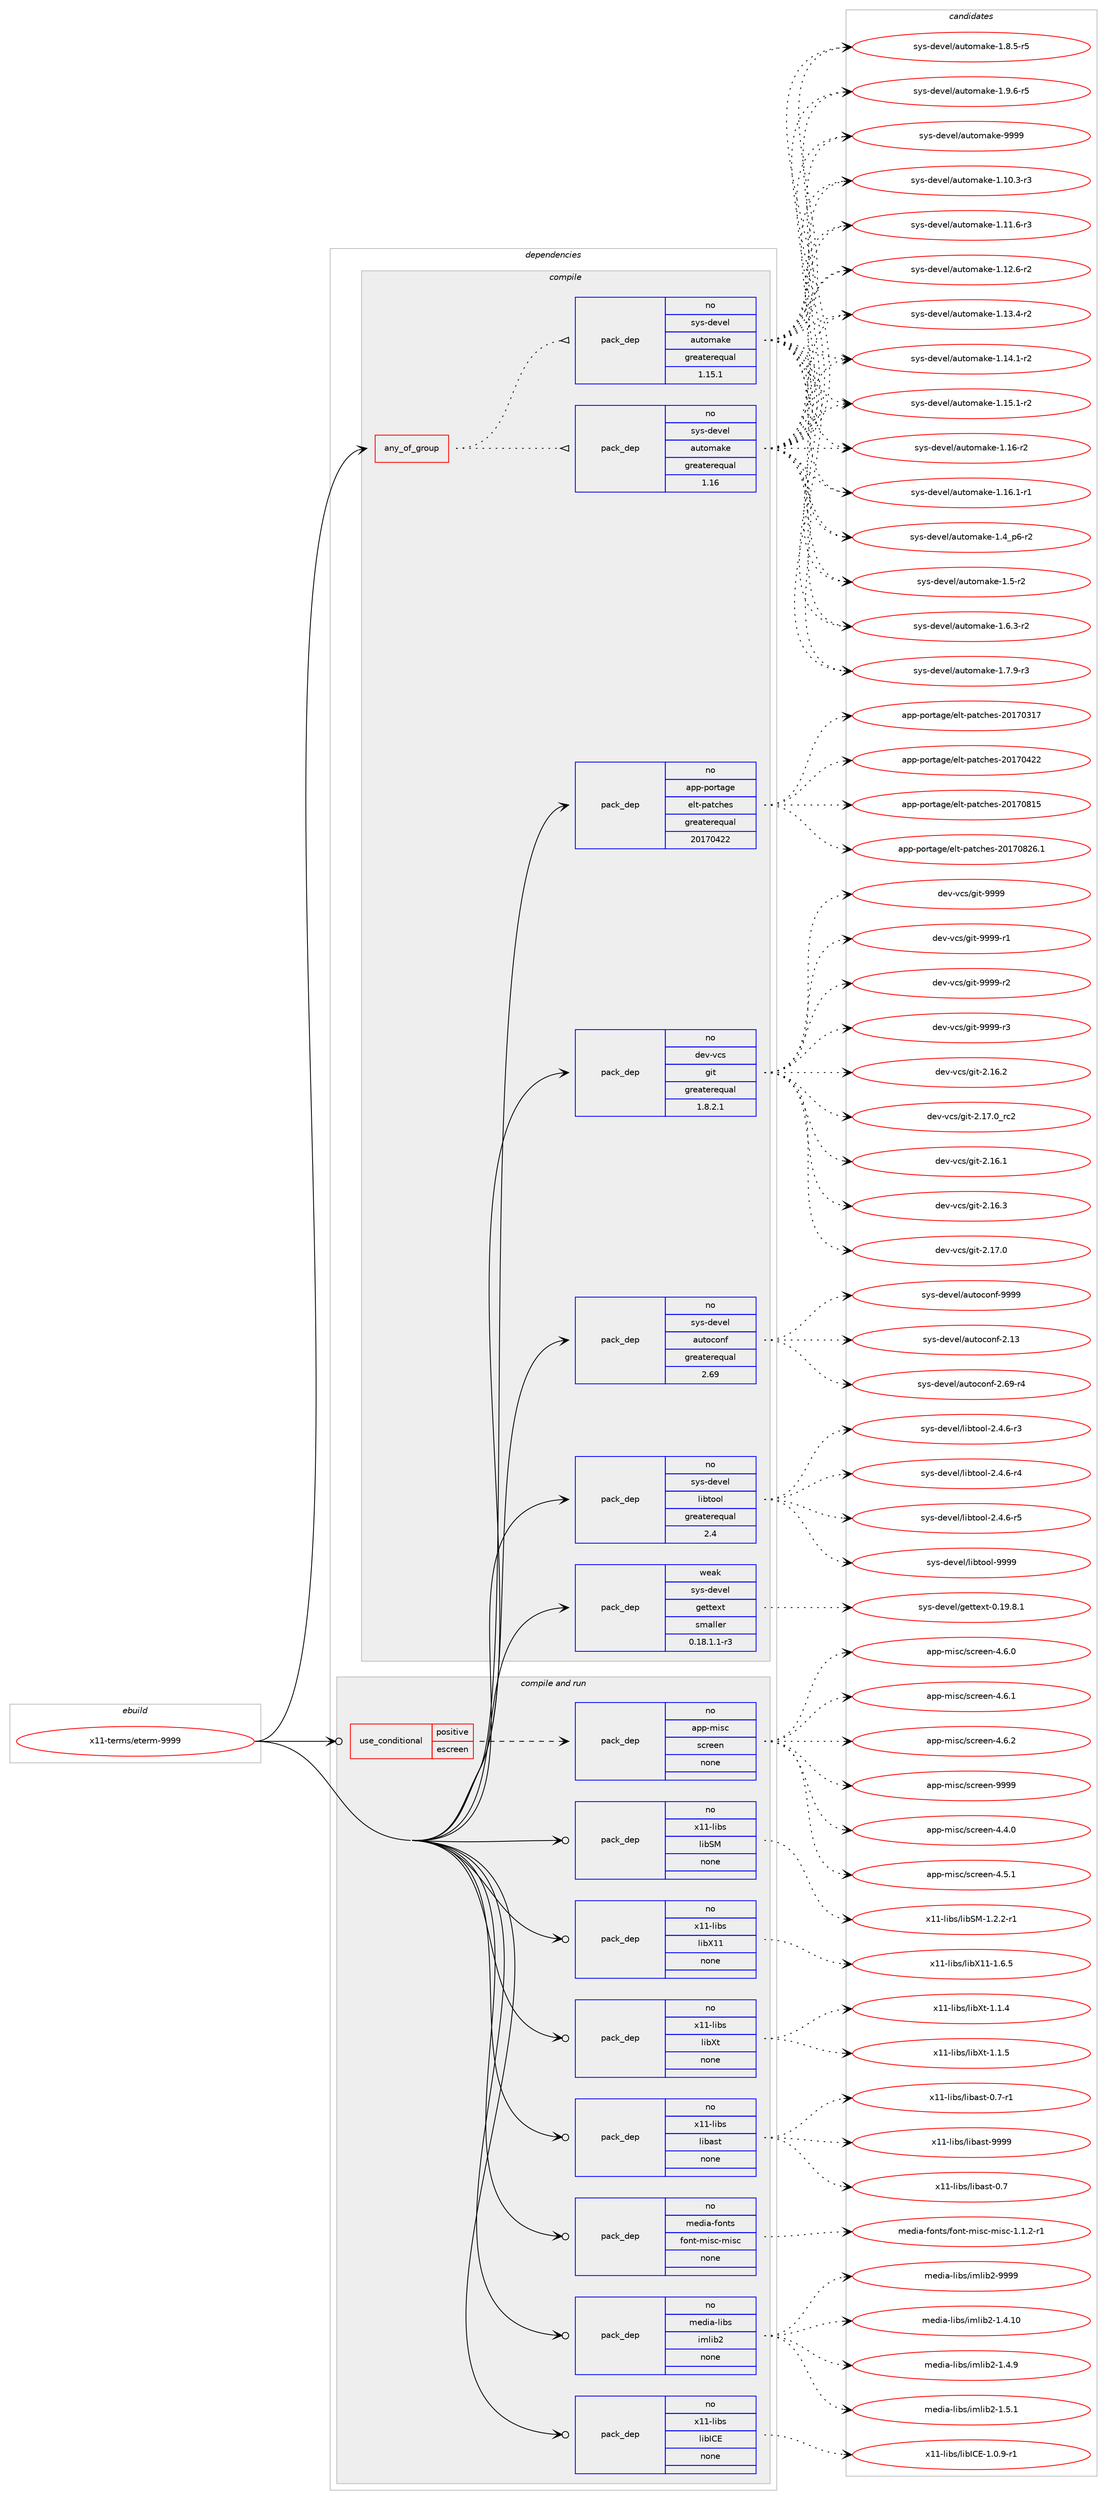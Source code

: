 digraph prolog {

# *************
# Graph options
# *************

newrank=true;
concentrate=true;
compound=true;
graph [rankdir=LR,fontname=Helvetica,fontsize=10,ranksep=1.5];#, ranksep=2.5, nodesep=0.2];
edge  [arrowhead=vee];
node  [fontname=Helvetica,fontsize=10];

# **********
# The ebuild
# **********

subgraph cluster_leftcol {
color=gray;
rank=same;
label=<<i>ebuild</i>>;
id [label="x11-terms/eterm-9999", color=red, width=4, href="../x11-terms/eterm-9999.svg"];
}

# ****************
# The dependencies
# ****************

subgraph cluster_midcol {
color=gray;
label=<<i>dependencies</i>>;
subgraph cluster_compile {
fillcolor="#eeeeee";
style=filled;
label=<<i>compile</i>>;
subgraph any157 {
dependency11237 [label=<<TABLE BORDER="0" CELLBORDER="1" CELLSPACING="0" CELLPADDING="4"><TR><TD CELLPADDING="10">any_of_group</TD></TR></TABLE>>, shape=none, color=red];subgraph pack9818 {
dependency11238 [label=<<TABLE BORDER="0" CELLBORDER="1" CELLSPACING="0" CELLPADDING="4" WIDTH="220"><TR><TD ROWSPAN="6" CELLPADDING="30">pack_dep</TD></TR><TR><TD WIDTH="110">no</TD></TR><TR><TD>sys-devel</TD></TR><TR><TD>automake</TD></TR><TR><TD>greaterequal</TD></TR><TR><TD>1.16</TD></TR></TABLE>>, shape=none, color=blue];
}
dependency11237:e -> dependency11238:w [weight=20,style="dotted",arrowhead="oinv"];
subgraph pack9819 {
dependency11239 [label=<<TABLE BORDER="0" CELLBORDER="1" CELLSPACING="0" CELLPADDING="4" WIDTH="220"><TR><TD ROWSPAN="6" CELLPADDING="30">pack_dep</TD></TR><TR><TD WIDTH="110">no</TD></TR><TR><TD>sys-devel</TD></TR><TR><TD>automake</TD></TR><TR><TD>greaterequal</TD></TR><TR><TD>1.15.1</TD></TR></TABLE>>, shape=none, color=blue];
}
dependency11237:e -> dependency11239:w [weight=20,style="dotted",arrowhead="oinv"];
}
id:e -> dependency11237:w [weight=20,style="solid",arrowhead="vee"];
subgraph pack9820 {
dependency11240 [label=<<TABLE BORDER="0" CELLBORDER="1" CELLSPACING="0" CELLPADDING="4" WIDTH="220"><TR><TD ROWSPAN="6" CELLPADDING="30">pack_dep</TD></TR><TR><TD WIDTH="110">no</TD></TR><TR><TD>app-portage</TD></TR><TR><TD>elt-patches</TD></TR><TR><TD>greaterequal</TD></TR><TR><TD>20170422</TD></TR></TABLE>>, shape=none, color=blue];
}
id:e -> dependency11240:w [weight=20,style="solid",arrowhead="vee"];
subgraph pack9821 {
dependency11241 [label=<<TABLE BORDER="0" CELLBORDER="1" CELLSPACING="0" CELLPADDING="4" WIDTH="220"><TR><TD ROWSPAN="6" CELLPADDING="30">pack_dep</TD></TR><TR><TD WIDTH="110">no</TD></TR><TR><TD>dev-vcs</TD></TR><TR><TD>git</TD></TR><TR><TD>greaterequal</TD></TR><TR><TD>1.8.2.1</TD></TR></TABLE>>, shape=none, color=blue];
}
id:e -> dependency11241:w [weight=20,style="solid",arrowhead="vee"];
subgraph pack9822 {
dependency11242 [label=<<TABLE BORDER="0" CELLBORDER="1" CELLSPACING="0" CELLPADDING="4" WIDTH="220"><TR><TD ROWSPAN="6" CELLPADDING="30">pack_dep</TD></TR><TR><TD WIDTH="110">no</TD></TR><TR><TD>sys-devel</TD></TR><TR><TD>autoconf</TD></TR><TR><TD>greaterequal</TD></TR><TR><TD>2.69</TD></TR></TABLE>>, shape=none, color=blue];
}
id:e -> dependency11242:w [weight=20,style="solid",arrowhead="vee"];
subgraph pack9823 {
dependency11243 [label=<<TABLE BORDER="0" CELLBORDER="1" CELLSPACING="0" CELLPADDING="4" WIDTH="220"><TR><TD ROWSPAN="6" CELLPADDING="30">pack_dep</TD></TR><TR><TD WIDTH="110">no</TD></TR><TR><TD>sys-devel</TD></TR><TR><TD>libtool</TD></TR><TR><TD>greaterequal</TD></TR><TR><TD>2.4</TD></TR></TABLE>>, shape=none, color=blue];
}
id:e -> dependency11243:w [weight=20,style="solid",arrowhead="vee"];
subgraph pack9824 {
dependency11244 [label=<<TABLE BORDER="0" CELLBORDER="1" CELLSPACING="0" CELLPADDING="4" WIDTH="220"><TR><TD ROWSPAN="6" CELLPADDING="30">pack_dep</TD></TR><TR><TD WIDTH="110">weak</TD></TR><TR><TD>sys-devel</TD></TR><TR><TD>gettext</TD></TR><TR><TD>smaller</TD></TR><TR><TD>0.18.1.1-r3</TD></TR></TABLE>>, shape=none, color=blue];
}
id:e -> dependency11244:w [weight=20,style="solid",arrowhead="vee"];
}
subgraph cluster_compileandrun {
fillcolor="#eeeeee";
style=filled;
label=<<i>compile and run</i>>;
subgraph cond1243 {
dependency11245 [label=<<TABLE BORDER="0" CELLBORDER="1" CELLSPACING="0" CELLPADDING="4"><TR><TD ROWSPAN="3" CELLPADDING="10">use_conditional</TD></TR><TR><TD>positive</TD></TR><TR><TD>escreen</TD></TR></TABLE>>, shape=none, color=red];
subgraph pack9825 {
dependency11246 [label=<<TABLE BORDER="0" CELLBORDER="1" CELLSPACING="0" CELLPADDING="4" WIDTH="220"><TR><TD ROWSPAN="6" CELLPADDING="30">pack_dep</TD></TR><TR><TD WIDTH="110">no</TD></TR><TR><TD>app-misc</TD></TR><TR><TD>screen</TD></TR><TR><TD>none</TD></TR><TR><TD></TD></TR></TABLE>>, shape=none, color=blue];
}
dependency11245:e -> dependency11246:w [weight=20,style="dashed",arrowhead="vee"];
}
id:e -> dependency11245:w [weight=20,style="solid",arrowhead="odotvee"];
subgraph pack9826 {
dependency11247 [label=<<TABLE BORDER="0" CELLBORDER="1" CELLSPACING="0" CELLPADDING="4" WIDTH="220"><TR><TD ROWSPAN="6" CELLPADDING="30">pack_dep</TD></TR><TR><TD WIDTH="110">no</TD></TR><TR><TD>media-fonts</TD></TR><TR><TD>font-misc-misc</TD></TR><TR><TD>none</TD></TR><TR><TD></TD></TR></TABLE>>, shape=none, color=blue];
}
id:e -> dependency11247:w [weight=20,style="solid",arrowhead="odotvee"];
subgraph pack9827 {
dependency11248 [label=<<TABLE BORDER="0" CELLBORDER="1" CELLSPACING="0" CELLPADDING="4" WIDTH="220"><TR><TD ROWSPAN="6" CELLPADDING="30">pack_dep</TD></TR><TR><TD WIDTH="110">no</TD></TR><TR><TD>media-libs</TD></TR><TR><TD>imlib2</TD></TR><TR><TD>none</TD></TR><TR><TD></TD></TR></TABLE>>, shape=none, color=blue];
}
id:e -> dependency11248:w [weight=20,style="solid",arrowhead="odotvee"];
subgraph pack9828 {
dependency11249 [label=<<TABLE BORDER="0" CELLBORDER="1" CELLSPACING="0" CELLPADDING="4" WIDTH="220"><TR><TD ROWSPAN="6" CELLPADDING="30">pack_dep</TD></TR><TR><TD WIDTH="110">no</TD></TR><TR><TD>x11-libs</TD></TR><TR><TD>libICE</TD></TR><TR><TD>none</TD></TR><TR><TD></TD></TR></TABLE>>, shape=none, color=blue];
}
id:e -> dependency11249:w [weight=20,style="solid",arrowhead="odotvee"];
subgraph pack9829 {
dependency11250 [label=<<TABLE BORDER="0" CELLBORDER="1" CELLSPACING="0" CELLPADDING="4" WIDTH="220"><TR><TD ROWSPAN="6" CELLPADDING="30">pack_dep</TD></TR><TR><TD WIDTH="110">no</TD></TR><TR><TD>x11-libs</TD></TR><TR><TD>libSM</TD></TR><TR><TD>none</TD></TR><TR><TD></TD></TR></TABLE>>, shape=none, color=blue];
}
id:e -> dependency11250:w [weight=20,style="solid",arrowhead="odotvee"];
subgraph pack9830 {
dependency11251 [label=<<TABLE BORDER="0" CELLBORDER="1" CELLSPACING="0" CELLPADDING="4" WIDTH="220"><TR><TD ROWSPAN="6" CELLPADDING="30">pack_dep</TD></TR><TR><TD WIDTH="110">no</TD></TR><TR><TD>x11-libs</TD></TR><TR><TD>libX11</TD></TR><TR><TD>none</TD></TR><TR><TD></TD></TR></TABLE>>, shape=none, color=blue];
}
id:e -> dependency11251:w [weight=20,style="solid",arrowhead="odotvee"];
subgraph pack9831 {
dependency11252 [label=<<TABLE BORDER="0" CELLBORDER="1" CELLSPACING="0" CELLPADDING="4" WIDTH="220"><TR><TD ROWSPAN="6" CELLPADDING="30">pack_dep</TD></TR><TR><TD WIDTH="110">no</TD></TR><TR><TD>x11-libs</TD></TR><TR><TD>libXt</TD></TR><TR><TD>none</TD></TR><TR><TD></TD></TR></TABLE>>, shape=none, color=blue];
}
id:e -> dependency11252:w [weight=20,style="solid",arrowhead="odotvee"];
subgraph pack9832 {
dependency11253 [label=<<TABLE BORDER="0" CELLBORDER="1" CELLSPACING="0" CELLPADDING="4" WIDTH="220"><TR><TD ROWSPAN="6" CELLPADDING="30">pack_dep</TD></TR><TR><TD WIDTH="110">no</TD></TR><TR><TD>x11-libs</TD></TR><TR><TD>libast</TD></TR><TR><TD>none</TD></TR><TR><TD></TD></TR></TABLE>>, shape=none, color=blue];
}
id:e -> dependency11253:w [weight=20,style="solid",arrowhead="odotvee"];
}
subgraph cluster_run {
fillcolor="#eeeeee";
style=filled;
label=<<i>run</i>>;
}
}

# **************
# The candidates
# **************

subgraph cluster_choices {
rank=same;
color=gray;
label=<<i>candidates</i>>;

subgraph choice9818 {
color=black;
nodesep=1;
choice11512111545100101118101108479711711611110997107101454946494846514511451 [label="sys-devel/automake-1.10.3-r3", color=red, width=4,href="../sys-devel/automake-1.10.3-r3.svg"];
choice11512111545100101118101108479711711611110997107101454946494946544511451 [label="sys-devel/automake-1.11.6-r3", color=red, width=4,href="../sys-devel/automake-1.11.6-r3.svg"];
choice11512111545100101118101108479711711611110997107101454946495046544511450 [label="sys-devel/automake-1.12.6-r2", color=red, width=4,href="../sys-devel/automake-1.12.6-r2.svg"];
choice11512111545100101118101108479711711611110997107101454946495146524511450 [label="sys-devel/automake-1.13.4-r2", color=red, width=4,href="../sys-devel/automake-1.13.4-r2.svg"];
choice11512111545100101118101108479711711611110997107101454946495246494511450 [label="sys-devel/automake-1.14.1-r2", color=red, width=4,href="../sys-devel/automake-1.14.1-r2.svg"];
choice11512111545100101118101108479711711611110997107101454946495346494511450 [label="sys-devel/automake-1.15.1-r2", color=red, width=4,href="../sys-devel/automake-1.15.1-r2.svg"];
choice1151211154510010111810110847971171161111099710710145494649544511450 [label="sys-devel/automake-1.16-r2", color=red, width=4,href="../sys-devel/automake-1.16-r2.svg"];
choice11512111545100101118101108479711711611110997107101454946495446494511449 [label="sys-devel/automake-1.16.1-r1", color=red, width=4,href="../sys-devel/automake-1.16.1-r1.svg"];
choice115121115451001011181011084797117116111109971071014549465295112544511450 [label="sys-devel/automake-1.4_p6-r2", color=red, width=4,href="../sys-devel/automake-1.4_p6-r2.svg"];
choice11512111545100101118101108479711711611110997107101454946534511450 [label="sys-devel/automake-1.5-r2", color=red, width=4,href="../sys-devel/automake-1.5-r2.svg"];
choice115121115451001011181011084797117116111109971071014549465446514511450 [label="sys-devel/automake-1.6.3-r2", color=red, width=4,href="../sys-devel/automake-1.6.3-r2.svg"];
choice115121115451001011181011084797117116111109971071014549465546574511451 [label="sys-devel/automake-1.7.9-r3", color=red, width=4,href="../sys-devel/automake-1.7.9-r3.svg"];
choice115121115451001011181011084797117116111109971071014549465646534511453 [label="sys-devel/automake-1.8.5-r5", color=red, width=4,href="../sys-devel/automake-1.8.5-r5.svg"];
choice115121115451001011181011084797117116111109971071014549465746544511453 [label="sys-devel/automake-1.9.6-r5", color=red, width=4,href="../sys-devel/automake-1.9.6-r5.svg"];
choice115121115451001011181011084797117116111109971071014557575757 [label="sys-devel/automake-9999", color=red, width=4,href="../sys-devel/automake-9999.svg"];
dependency11238:e -> choice11512111545100101118101108479711711611110997107101454946494846514511451:w [style=dotted,weight="100"];
dependency11238:e -> choice11512111545100101118101108479711711611110997107101454946494946544511451:w [style=dotted,weight="100"];
dependency11238:e -> choice11512111545100101118101108479711711611110997107101454946495046544511450:w [style=dotted,weight="100"];
dependency11238:e -> choice11512111545100101118101108479711711611110997107101454946495146524511450:w [style=dotted,weight="100"];
dependency11238:e -> choice11512111545100101118101108479711711611110997107101454946495246494511450:w [style=dotted,weight="100"];
dependency11238:e -> choice11512111545100101118101108479711711611110997107101454946495346494511450:w [style=dotted,weight="100"];
dependency11238:e -> choice1151211154510010111810110847971171161111099710710145494649544511450:w [style=dotted,weight="100"];
dependency11238:e -> choice11512111545100101118101108479711711611110997107101454946495446494511449:w [style=dotted,weight="100"];
dependency11238:e -> choice115121115451001011181011084797117116111109971071014549465295112544511450:w [style=dotted,weight="100"];
dependency11238:e -> choice11512111545100101118101108479711711611110997107101454946534511450:w [style=dotted,weight="100"];
dependency11238:e -> choice115121115451001011181011084797117116111109971071014549465446514511450:w [style=dotted,weight="100"];
dependency11238:e -> choice115121115451001011181011084797117116111109971071014549465546574511451:w [style=dotted,weight="100"];
dependency11238:e -> choice115121115451001011181011084797117116111109971071014549465646534511453:w [style=dotted,weight="100"];
dependency11238:e -> choice115121115451001011181011084797117116111109971071014549465746544511453:w [style=dotted,weight="100"];
dependency11238:e -> choice115121115451001011181011084797117116111109971071014557575757:w [style=dotted,weight="100"];
}
subgraph choice9819 {
color=black;
nodesep=1;
choice11512111545100101118101108479711711611110997107101454946494846514511451 [label="sys-devel/automake-1.10.3-r3", color=red, width=4,href="../sys-devel/automake-1.10.3-r3.svg"];
choice11512111545100101118101108479711711611110997107101454946494946544511451 [label="sys-devel/automake-1.11.6-r3", color=red, width=4,href="../sys-devel/automake-1.11.6-r3.svg"];
choice11512111545100101118101108479711711611110997107101454946495046544511450 [label="sys-devel/automake-1.12.6-r2", color=red, width=4,href="../sys-devel/automake-1.12.6-r2.svg"];
choice11512111545100101118101108479711711611110997107101454946495146524511450 [label="sys-devel/automake-1.13.4-r2", color=red, width=4,href="../sys-devel/automake-1.13.4-r2.svg"];
choice11512111545100101118101108479711711611110997107101454946495246494511450 [label="sys-devel/automake-1.14.1-r2", color=red, width=4,href="../sys-devel/automake-1.14.1-r2.svg"];
choice11512111545100101118101108479711711611110997107101454946495346494511450 [label="sys-devel/automake-1.15.1-r2", color=red, width=4,href="../sys-devel/automake-1.15.1-r2.svg"];
choice1151211154510010111810110847971171161111099710710145494649544511450 [label="sys-devel/automake-1.16-r2", color=red, width=4,href="../sys-devel/automake-1.16-r2.svg"];
choice11512111545100101118101108479711711611110997107101454946495446494511449 [label="sys-devel/automake-1.16.1-r1", color=red, width=4,href="../sys-devel/automake-1.16.1-r1.svg"];
choice115121115451001011181011084797117116111109971071014549465295112544511450 [label="sys-devel/automake-1.4_p6-r2", color=red, width=4,href="../sys-devel/automake-1.4_p6-r2.svg"];
choice11512111545100101118101108479711711611110997107101454946534511450 [label="sys-devel/automake-1.5-r2", color=red, width=4,href="../sys-devel/automake-1.5-r2.svg"];
choice115121115451001011181011084797117116111109971071014549465446514511450 [label="sys-devel/automake-1.6.3-r2", color=red, width=4,href="../sys-devel/automake-1.6.3-r2.svg"];
choice115121115451001011181011084797117116111109971071014549465546574511451 [label="sys-devel/automake-1.7.9-r3", color=red, width=4,href="../sys-devel/automake-1.7.9-r3.svg"];
choice115121115451001011181011084797117116111109971071014549465646534511453 [label="sys-devel/automake-1.8.5-r5", color=red, width=4,href="../sys-devel/automake-1.8.5-r5.svg"];
choice115121115451001011181011084797117116111109971071014549465746544511453 [label="sys-devel/automake-1.9.6-r5", color=red, width=4,href="../sys-devel/automake-1.9.6-r5.svg"];
choice115121115451001011181011084797117116111109971071014557575757 [label="sys-devel/automake-9999", color=red, width=4,href="../sys-devel/automake-9999.svg"];
dependency11239:e -> choice11512111545100101118101108479711711611110997107101454946494846514511451:w [style=dotted,weight="100"];
dependency11239:e -> choice11512111545100101118101108479711711611110997107101454946494946544511451:w [style=dotted,weight="100"];
dependency11239:e -> choice11512111545100101118101108479711711611110997107101454946495046544511450:w [style=dotted,weight="100"];
dependency11239:e -> choice11512111545100101118101108479711711611110997107101454946495146524511450:w [style=dotted,weight="100"];
dependency11239:e -> choice11512111545100101118101108479711711611110997107101454946495246494511450:w [style=dotted,weight="100"];
dependency11239:e -> choice11512111545100101118101108479711711611110997107101454946495346494511450:w [style=dotted,weight="100"];
dependency11239:e -> choice1151211154510010111810110847971171161111099710710145494649544511450:w [style=dotted,weight="100"];
dependency11239:e -> choice11512111545100101118101108479711711611110997107101454946495446494511449:w [style=dotted,weight="100"];
dependency11239:e -> choice115121115451001011181011084797117116111109971071014549465295112544511450:w [style=dotted,weight="100"];
dependency11239:e -> choice11512111545100101118101108479711711611110997107101454946534511450:w [style=dotted,weight="100"];
dependency11239:e -> choice115121115451001011181011084797117116111109971071014549465446514511450:w [style=dotted,weight="100"];
dependency11239:e -> choice115121115451001011181011084797117116111109971071014549465546574511451:w [style=dotted,weight="100"];
dependency11239:e -> choice115121115451001011181011084797117116111109971071014549465646534511453:w [style=dotted,weight="100"];
dependency11239:e -> choice115121115451001011181011084797117116111109971071014549465746544511453:w [style=dotted,weight="100"];
dependency11239:e -> choice115121115451001011181011084797117116111109971071014557575757:w [style=dotted,weight="100"];
}
subgraph choice9820 {
color=black;
nodesep=1;
choice97112112451121111141169710310147101108116451129711699104101115455048495548514955 [label="app-portage/elt-patches-20170317", color=red, width=4,href="../app-portage/elt-patches-20170317.svg"];
choice97112112451121111141169710310147101108116451129711699104101115455048495548525050 [label="app-portage/elt-patches-20170422", color=red, width=4,href="../app-portage/elt-patches-20170422.svg"];
choice97112112451121111141169710310147101108116451129711699104101115455048495548564953 [label="app-portage/elt-patches-20170815", color=red, width=4,href="../app-portage/elt-patches-20170815.svg"];
choice971121124511211111411697103101471011081164511297116991041011154550484955485650544649 [label="app-portage/elt-patches-20170826.1", color=red, width=4,href="../app-portage/elt-patches-20170826.1.svg"];
dependency11240:e -> choice97112112451121111141169710310147101108116451129711699104101115455048495548514955:w [style=dotted,weight="100"];
dependency11240:e -> choice97112112451121111141169710310147101108116451129711699104101115455048495548525050:w [style=dotted,weight="100"];
dependency11240:e -> choice97112112451121111141169710310147101108116451129711699104101115455048495548564953:w [style=dotted,weight="100"];
dependency11240:e -> choice971121124511211111411697103101471011081164511297116991041011154550484955485650544649:w [style=dotted,weight="100"];
}
subgraph choice9821 {
color=black;
nodesep=1;
choice10010111845118991154710310511645504649544650 [label="dev-vcs/git-2.16.2", color=red, width=4,href="../dev-vcs/git-2.16.2.svg"];
choice10010111845118991154710310511645504649554648951149950 [label="dev-vcs/git-2.17.0_rc2", color=red, width=4,href="../dev-vcs/git-2.17.0_rc2.svg"];
choice10010111845118991154710310511645504649544649 [label="dev-vcs/git-2.16.1", color=red, width=4,href="../dev-vcs/git-2.16.1.svg"];
choice10010111845118991154710310511645504649544651 [label="dev-vcs/git-2.16.3", color=red, width=4,href="../dev-vcs/git-2.16.3.svg"];
choice10010111845118991154710310511645504649554648 [label="dev-vcs/git-2.17.0", color=red, width=4,href="../dev-vcs/git-2.17.0.svg"];
choice1001011184511899115471031051164557575757 [label="dev-vcs/git-9999", color=red, width=4,href="../dev-vcs/git-9999.svg"];
choice10010111845118991154710310511645575757574511449 [label="dev-vcs/git-9999-r1", color=red, width=4,href="../dev-vcs/git-9999-r1.svg"];
choice10010111845118991154710310511645575757574511450 [label="dev-vcs/git-9999-r2", color=red, width=4,href="../dev-vcs/git-9999-r2.svg"];
choice10010111845118991154710310511645575757574511451 [label="dev-vcs/git-9999-r3", color=red, width=4,href="../dev-vcs/git-9999-r3.svg"];
dependency11241:e -> choice10010111845118991154710310511645504649544650:w [style=dotted,weight="100"];
dependency11241:e -> choice10010111845118991154710310511645504649554648951149950:w [style=dotted,weight="100"];
dependency11241:e -> choice10010111845118991154710310511645504649544649:w [style=dotted,weight="100"];
dependency11241:e -> choice10010111845118991154710310511645504649544651:w [style=dotted,weight="100"];
dependency11241:e -> choice10010111845118991154710310511645504649554648:w [style=dotted,weight="100"];
dependency11241:e -> choice1001011184511899115471031051164557575757:w [style=dotted,weight="100"];
dependency11241:e -> choice10010111845118991154710310511645575757574511449:w [style=dotted,weight="100"];
dependency11241:e -> choice10010111845118991154710310511645575757574511450:w [style=dotted,weight="100"];
dependency11241:e -> choice10010111845118991154710310511645575757574511451:w [style=dotted,weight="100"];
}
subgraph choice9822 {
color=black;
nodesep=1;
choice115121115451001011181011084797117116111991111101024550464951 [label="sys-devel/autoconf-2.13", color=red, width=4,href="../sys-devel/autoconf-2.13.svg"];
choice1151211154510010111810110847971171161119911111010245504654574511452 [label="sys-devel/autoconf-2.69-r4", color=red, width=4,href="../sys-devel/autoconf-2.69-r4.svg"];
choice115121115451001011181011084797117116111991111101024557575757 [label="sys-devel/autoconf-9999", color=red, width=4,href="../sys-devel/autoconf-9999.svg"];
dependency11242:e -> choice115121115451001011181011084797117116111991111101024550464951:w [style=dotted,weight="100"];
dependency11242:e -> choice1151211154510010111810110847971171161119911111010245504654574511452:w [style=dotted,weight="100"];
dependency11242:e -> choice115121115451001011181011084797117116111991111101024557575757:w [style=dotted,weight="100"];
}
subgraph choice9823 {
color=black;
nodesep=1;
choice1151211154510010111810110847108105981161111111084550465246544511451 [label="sys-devel/libtool-2.4.6-r3", color=red, width=4,href="../sys-devel/libtool-2.4.6-r3.svg"];
choice1151211154510010111810110847108105981161111111084550465246544511452 [label="sys-devel/libtool-2.4.6-r4", color=red, width=4,href="../sys-devel/libtool-2.4.6-r4.svg"];
choice1151211154510010111810110847108105981161111111084550465246544511453 [label="sys-devel/libtool-2.4.6-r5", color=red, width=4,href="../sys-devel/libtool-2.4.6-r5.svg"];
choice1151211154510010111810110847108105981161111111084557575757 [label="sys-devel/libtool-9999", color=red, width=4,href="../sys-devel/libtool-9999.svg"];
dependency11243:e -> choice1151211154510010111810110847108105981161111111084550465246544511451:w [style=dotted,weight="100"];
dependency11243:e -> choice1151211154510010111810110847108105981161111111084550465246544511452:w [style=dotted,weight="100"];
dependency11243:e -> choice1151211154510010111810110847108105981161111111084550465246544511453:w [style=dotted,weight="100"];
dependency11243:e -> choice1151211154510010111810110847108105981161111111084557575757:w [style=dotted,weight="100"];
}
subgraph choice9824 {
color=black;
nodesep=1;
choice1151211154510010111810110847103101116116101120116454846495746564649 [label="sys-devel/gettext-0.19.8.1", color=red, width=4,href="../sys-devel/gettext-0.19.8.1.svg"];
dependency11244:e -> choice1151211154510010111810110847103101116116101120116454846495746564649:w [style=dotted,weight="100"];
}
subgraph choice9825 {
color=black;
nodesep=1;
choice9711211245109105115994711599114101101110455246524648 [label="app-misc/screen-4.4.0", color=red, width=4,href="../app-misc/screen-4.4.0.svg"];
choice9711211245109105115994711599114101101110455246534649 [label="app-misc/screen-4.5.1", color=red, width=4,href="../app-misc/screen-4.5.1.svg"];
choice9711211245109105115994711599114101101110455246544648 [label="app-misc/screen-4.6.0", color=red, width=4,href="../app-misc/screen-4.6.0.svg"];
choice9711211245109105115994711599114101101110455246544649 [label="app-misc/screen-4.6.1", color=red, width=4,href="../app-misc/screen-4.6.1.svg"];
choice9711211245109105115994711599114101101110455246544650 [label="app-misc/screen-4.6.2", color=red, width=4,href="../app-misc/screen-4.6.2.svg"];
choice97112112451091051159947115991141011011104557575757 [label="app-misc/screen-9999", color=red, width=4,href="../app-misc/screen-9999.svg"];
dependency11246:e -> choice9711211245109105115994711599114101101110455246524648:w [style=dotted,weight="100"];
dependency11246:e -> choice9711211245109105115994711599114101101110455246534649:w [style=dotted,weight="100"];
dependency11246:e -> choice9711211245109105115994711599114101101110455246544648:w [style=dotted,weight="100"];
dependency11246:e -> choice9711211245109105115994711599114101101110455246544649:w [style=dotted,weight="100"];
dependency11246:e -> choice9711211245109105115994711599114101101110455246544650:w [style=dotted,weight="100"];
dependency11246:e -> choice97112112451091051159947115991141011011104557575757:w [style=dotted,weight="100"];
}
subgraph choice9826 {
color=black;
nodesep=1;
choice109101100105974510211111011611547102111110116451091051159945109105115994549464946504511449 [label="media-fonts/font-misc-misc-1.1.2-r1", color=red, width=4,href="../media-fonts/font-misc-misc-1.1.2-r1.svg"];
dependency11247:e -> choice109101100105974510211111011611547102111110116451091051159945109105115994549464946504511449:w [style=dotted,weight="100"];
}
subgraph choice9827 {
color=black;
nodesep=1;
choice10910110010597451081059811547105109108105985045494652464948 [label="media-libs/imlib2-1.4.10", color=red, width=4,href="../media-libs/imlib2-1.4.10.svg"];
choice109101100105974510810598115471051091081059850454946524657 [label="media-libs/imlib2-1.4.9", color=red, width=4,href="../media-libs/imlib2-1.4.9.svg"];
choice109101100105974510810598115471051091081059850454946534649 [label="media-libs/imlib2-1.5.1", color=red, width=4,href="../media-libs/imlib2-1.5.1.svg"];
choice1091011001059745108105981154710510910810598504557575757 [label="media-libs/imlib2-9999", color=red, width=4,href="../media-libs/imlib2-9999.svg"];
dependency11248:e -> choice10910110010597451081059811547105109108105985045494652464948:w [style=dotted,weight="100"];
dependency11248:e -> choice109101100105974510810598115471051091081059850454946524657:w [style=dotted,weight="100"];
dependency11248:e -> choice109101100105974510810598115471051091081059850454946534649:w [style=dotted,weight="100"];
dependency11248:e -> choice1091011001059745108105981154710510910810598504557575757:w [style=dotted,weight="100"];
}
subgraph choice9828 {
color=black;
nodesep=1;
choice1204949451081059811547108105987367694549464846574511449 [label="x11-libs/libICE-1.0.9-r1", color=red, width=4,href="../x11-libs/libICE-1.0.9-r1.svg"];
dependency11249:e -> choice1204949451081059811547108105987367694549464846574511449:w [style=dotted,weight="100"];
}
subgraph choice9829 {
color=black;
nodesep=1;
choice12049494510810598115471081059883774549465046504511449 [label="x11-libs/libSM-1.2.2-r1", color=red, width=4,href="../x11-libs/libSM-1.2.2-r1.svg"];
dependency11250:e -> choice12049494510810598115471081059883774549465046504511449:w [style=dotted,weight="100"];
}
subgraph choice9830 {
color=black;
nodesep=1;
choice120494945108105981154710810598884949454946544653 [label="x11-libs/libX11-1.6.5", color=red, width=4,href="../x11-libs/libX11-1.6.5.svg"];
dependency11251:e -> choice120494945108105981154710810598884949454946544653:w [style=dotted,weight="100"];
}
subgraph choice9831 {
color=black;
nodesep=1;
choice12049494510810598115471081059888116454946494652 [label="x11-libs/libXt-1.1.4", color=red, width=4,href="../x11-libs/libXt-1.1.4.svg"];
choice12049494510810598115471081059888116454946494653 [label="x11-libs/libXt-1.1.5", color=red, width=4,href="../x11-libs/libXt-1.1.5.svg"];
dependency11252:e -> choice12049494510810598115471081059888116454946494652:w [style=dotted,weight="100"];
dependency11252:e -> choice12049494510810598115471081059888116454946494653:w [style=dotted,weight="100"];
}
subgraph choice9832 {
color=black;
nodesep=1;
choice1204949451081059811547108105989711511645484655 [label="x11-libs/libast-0.7", color=red, width=4,href="../x11-libs/libast-0.7.svg"];
choice12049494510810598115471081059897115116454846554511449 [label="x11-libs/libast-0.7-r1", color=red, width=4,href="../x11-libs/libast-0.7-r1.svg"];
choice120494945108105981154710810598971151164557575757 [label="x11-libs/libast-9999", color=red, width=4,href="../x11-libs/libast-9999.svg"];
dependency11253:e -> choice1204949451081059811547108105989711511645484655:w [style=dotted,weight="100"];
dependency11253:e -> choice12049494510810598115471081059897115116454846554511449:w [style=dotted,weight="100"];
dependency11253:e -> choice120494945108105981154710810598971151164557575757:w [style=dotted,weight="100"];
}
}

}
